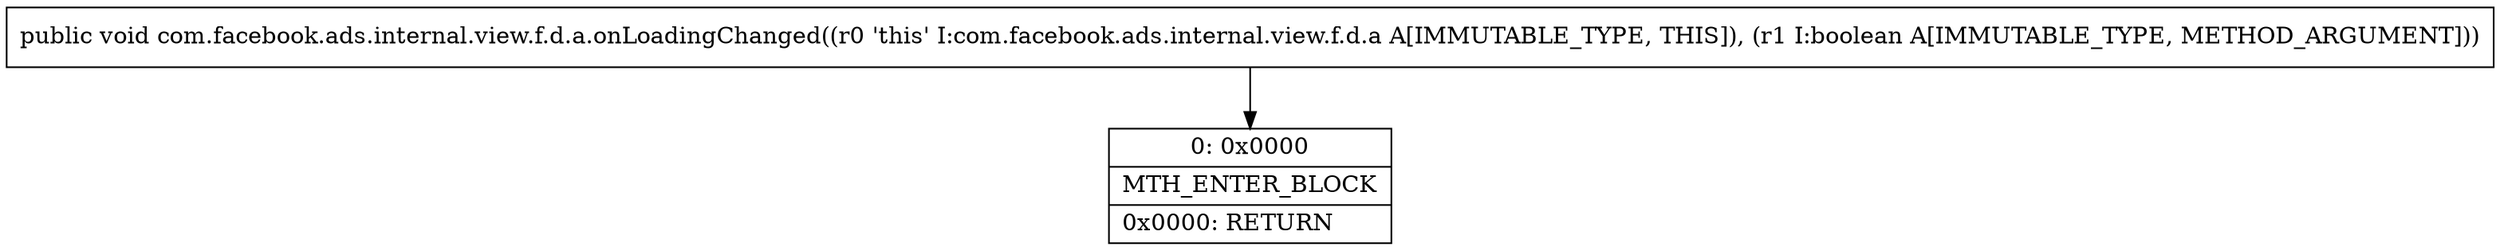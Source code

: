 digraph "CFG forcom.facebook.ads.internal.view.f.d.a.onLoadingChanged(Z)V" {
Node_0 [shape=record,label="{0\:\ 0x0000|MTH_ENTER_BLOCK\l|0x0000: RETURN   \l}"];
MethodNode[shape=record,label="{public void com.facebook.ads.internal.view.f.d.a.onLoadingChanged((r0 'this' I:com.facebook.ads.internal.view.f.d.a A[IMMUTABLE_TYPE, THIS]), (r1 I:boolean A[IMMUTABLE_TYPE, METHOD_ARGUMENT])) }"];
MethodNode -> Node_0;
}

